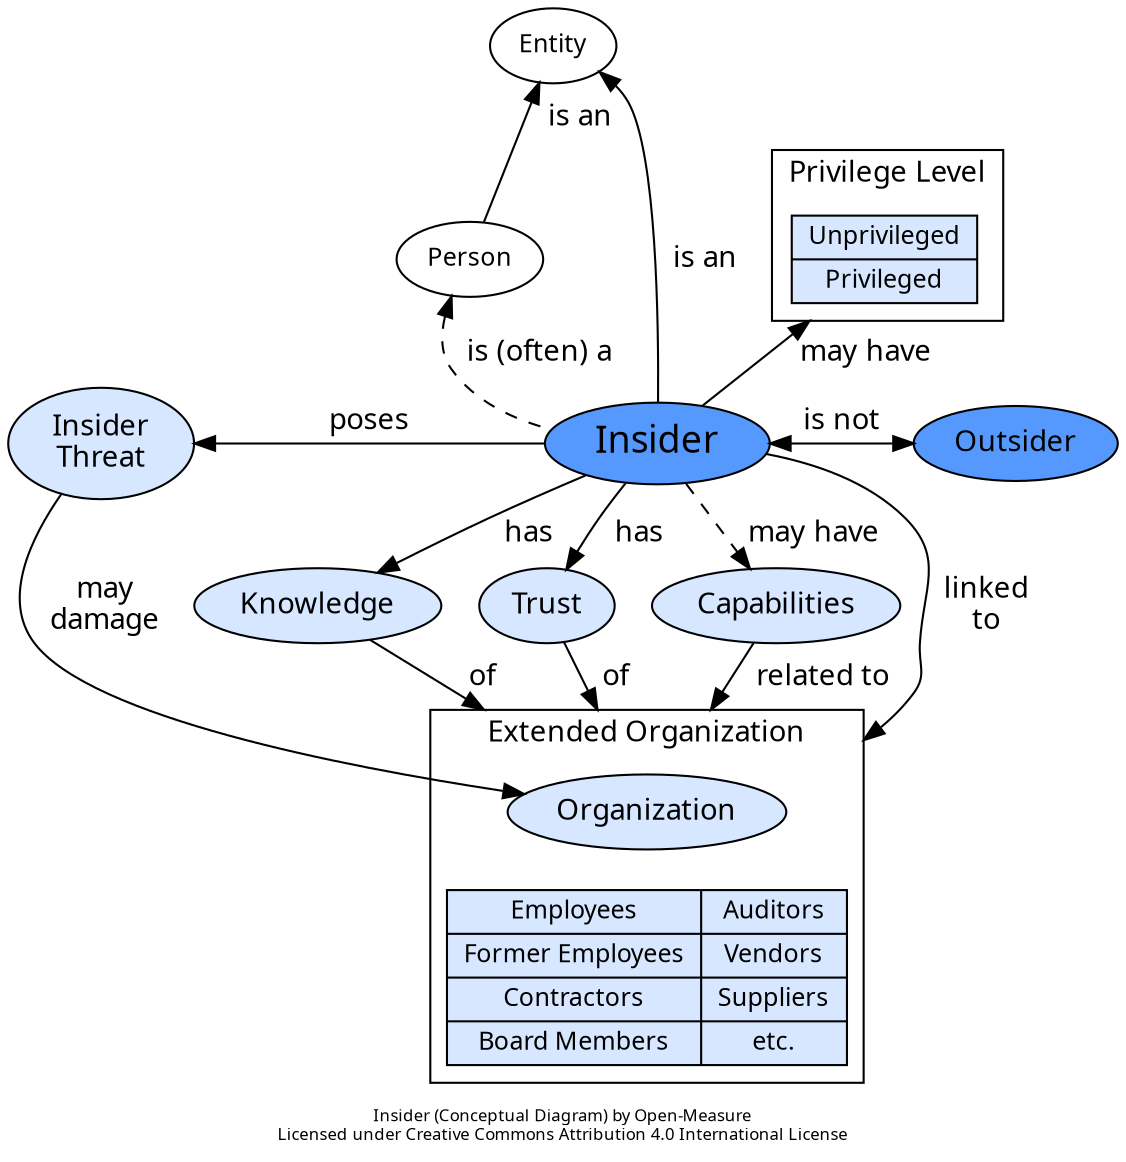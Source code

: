 digraph G {
	rankdir="TB";
	ranksep=0.25;
	splines="curve";
	newrank=true;
	packmode="clust";
	compound=true; # If true, allow edges between clusters.
	fontname="Calibri";
	label="Insider (Conceptual Diagram) by Open-Measure\nLicensed under Creative Commons Attribution 4.0 International License";
	fontsize=8;
	node[shape="ellipse", fontsize=12, fillcolor="#d6e7ff", style="filled", fontname="Calibri"];
	edge[fontname="Calibri", minlen="1"];

	# Parent Concept
	n_entity [label="Entity", fillcolor="#ffffff"];
	n_entity -> n_person [weight=10, label="  is an  ", dir="back"];
	n_person [label="Person", fillcolor="#ffffff"];
	n_person -> n_insider [weight=10, label="  is (often) a  ", dir="back", style="dashed"];
	n_entity -> n_insider [weight=10, label="  is an  ", dir="back"];

	# Concept
	n_insider [label="Insider", fontsize=18, fillcolor="#5599ff", URL="https://open-measure.atlassian.net/wiki/spaces/DIC/pages/1451884782"];
	n_insider -> n_outsider [label="  is not  ", dir="both"];
	n_outsider [label="Outsider", fontsize=14, fillcolor="#5599ff"];

	# Distinctive Characteristics
	n_insider -> n_organization [weight="2", label="  linked  \n  to  ", lhead="cluster_extended"];

	n_privileges -> n_insider [label="  may have  ", ltail="cluster_privileges", dir="back"];
	subgraph cluster_privileges {
		label="Privilege Level";
		fontsize="14";
		n_privileges [shape="record", label="{Unprivileged|Privileged}"];
	};

	subgraph cluster_extended {
		label="Extended Organization";
		fontsize="14";
		n_organization [label="Organization", fontsize=14];
		n_entities [shape="record", label="{Employees|Former Employees|Contractors|Board Members}|{Auditors|Vendors|Suppliers|etc.}"];
	};

	n_threat -> n_insider [label="  poses  ", dir="back"];
	n_threat [label="Insider\nThreat", fontsize=14];
	n_threat -> n_organization [label="  may  \n  damage  "];

	n_insider -> n_knowledge [label="  has  "];
	n_knowledge -> n_organization [label="  of  ", lhead="cluster_extended"];
	n_knowledge [label="Knowledge", fontsize=14];
	n_insider -> n_trust [label="  has  "];
	n_trust -> n_organization [label="  of  ", lhead="cluster_extended"];
	n_trust [label="Trust", fontsize=14];
	n_insider -> n_capabilities [label="  may have  ", style="dashed"];
	n_capabilities [label="Capabilities", fontsize=14];
	n_capabilities -> n_organization [label="  related to  ", lhead="cluster_extended"];

	# Invisible Links
	n_organization -> n_entities [style=invis];

	# Levels
	{ rank=same; n_outsider; n_insider; }
	{ rank=same; n_insider; n_threat; }
	#{ rank=same; n_knowledge; n_person;}
	#{ rank=same; n_freedom; n_mutability; n_distinct#_from;}

	# Snippets
	# n_person [label="Person"]
	# n_knowledge -> n_requirements [style=invis];
	# n_populations [label="{Minor|Adul under Legal Guardianship|Person granting Power of Attorney|etc.}", shape="record"]
	# subgraph cluster_strong {
	#		color=black;
	#		label = "";
	# n_strong_tranquility_property -> n_weak_tranquility_property [minlen=3, labelloc=b, xlabel="  has more  \n  constraints  \n  than  ", ltail=cluster_strong, lhead=cluster_weak];
}
